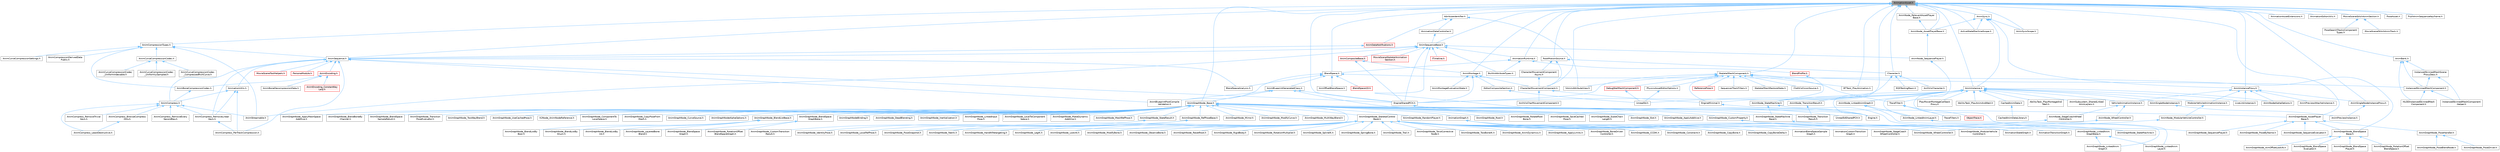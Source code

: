 digraph "AnimationAsset.h"
{
 // INTERACTIVE_SVG=YES
 // LATEX_PDF_SIZE
  bgcolor="transparent";
  edge [fontname=Helvetica,fontsize=10,labelfontname=Helvetica,labelfontsize=10];
  node [fontname=Helvetica,fontsize=10,shape=box,height=0.2,width=0.4];
  Node1 [id="Node000001",label="AnimationAsset.h",height=0.2,width=0.4,color="gray40", fillcolor="grey60", style="filled", fontcolor="black",tooltip=" "];
  Node1 -> Node2 [id="edge1_Node000001_Node000002",dir="back",color="steelblue1",style="solid",tooltip=" "];
  Node2 [id="Node000002",label="ActiveStateMachineScope.h",height=0.2,width=0.4,color="grey40", fillcolor="white", style="filled",URL="$db/d6d/ActiveStateMachineScope_8h.html",tooltip=" "];
  Node1 -> Node3 [id="edge2_Node000001_Node000003",dir="back",color="steelblue1",style="solid",tooltip=" "];
  Node3 [id="Node000003",label="AnimBank.h",height=0.2,width=0.4,color="grey40", fillcolor="white", style="filled",URL="$d6/dc9/AnimBank_8h.html",tooltip=" "];
  Node3 -> Node4 [id="edge3_Node000003_Node000004",dir="back",color="steelblue1",style="solid",tooltip=" "];
  Node4 [id="Node000004",label="HLODInstancedSkinnedMesh\lComponent.h",height=0.2,width=0.4,color="grey40", fillcolor="white", style="filled",URL="$d5/d06/HLODInstancedSkinnedMeshComponent_8h.html",tooltip=" "];
  Node3 -> Node5 [id="edge4_Node000003_Node000005",dir="back",color="steelblue1",style="solid",tooltip=" "];
  Node5 [id="Node000005",label="InstancedSkinnedMeshComponent.h",height=0.2,width=0.4,color="grey40", fillcolor="white", style="filled",URL="$d7/da7/InstancedSkinnedMeshComponent_8h.html",tooltip=" "];
  Node5 -> Node4 [id="edge5_Node000005_Node000004",dir="back",color="steelblue1",style="solid",tooltip=" "];
  Node5 -> Node6 [id="edge6_Node000005_Node000006",dir="back",color="steelblue1",style="solid",tooltip=" "];
  Node6 [id="Node000006",label="InstancedSkinnedMeshComponent\lHelper.h",height=0.2,width=0.4,color="grey40", fillcolor="white", style="filled",URL="$d1/d86/InstancedSkinnedMeshComponentHelper_8h.html",tooltip=" "];
  Node3 -> Node7 [id="edge7_Node000003_Node000007",dir="back",color="steelblue1",style="solid",tooltip=" "];
  Node7 [id="Node000007",label="InstancedSkinnedMeshScene\lProxyDesc.h",height=0.2,width=0.4,color="grey40", fillcolor="white", style="filled",URL="$d7/d6c/InstancedSkinnedMeshSceneProxyDesc_8h.html",tooltip=" "];
  Node7 -> Node5 [id="edge8_Node000007_Node000005",dir="back",color="steelblue1",style="solid",tooltip=" "];
  Node7 -> Node6 [id="edge9_Node000007_Node000006",dir="back",color="steelblue1",style="solid",tooltip=" "];
  Node1 -> Node8 [id="edge10_Node000001_Node000008",dir="back",color="steelblue1",style="solid",tooltip=" "];
  Node8 [id="Node000008",label="AnimCompressionTypes.h",height=0.2,width=0.4,color="grey40", fillcolor="white", style="filled",URL="$d1/d3b/AnimCompressionTypes_8h.html",tooltip=" "];
  Node8 -> Node9 [id="edge11_Node000008_Node000009",dir="back",color="steelblue1",style="solid",tooltip=" "];
  Node9 [id="Node000009",label="AnimBoneCompressionCodec.h",height=0.2,width=0.4,color="grey40", fillcolor="white", style="filled",URL="$dd/dc3/AnimBoneCompressionCodec_8h.html",tooltip=" "];
  Node9 -> Node10 [id="edge12_Node000009_Node000010",dir="back",color="steelblue1",style="solid",tooltip=" "];
  Node10 [id="Node000010",label="AnimCompress.h",height=0.2,width=0.4,color="grey40", fillcolor="white", style="filled",URL="$dd/d6d/AnimCompress_8h.html",tooltip=" "];
  Node10 -> Node11 [id="edge13_Node000010_Node000011",dir="back",color="steelblue1",style="solid",tooltip=" "];
  Node11 [id="Node000011",label="AnimCompress_BitwiseCompress\lOnly.h",height=0.2,width=0.4,color="grey40", fillcolor="white", style="filled",URL="$df/dd5/AnimCompress__BitwiseCompressOnly_8h.html",tooltip=" "];
  Node11 -> Node12 [id="edge14_Node000011_Node000012",dir="back",color="steelblue1",style="solid",tooltip=" "];
  Node12 [id="Node000012",label="AnimCompress_LeastDestructive.h",height=0.2,width=0.4,color="grey40", fillcolor="white", style="filled",URL="$da/d93/AnimCompress__LeastDestructive_8h.html",tooltip=" "];
  Node10 -> Node12 [id="edge15_Node000010_Node000012",dir="back",color="steelblue1",style="solid",tooltip=" "];
  Node10 -> Node13 [id="edge16_Node000010_Node000013",dir="back",color="steelblue1",style="solid",tooltip=" "];
  Node13 [id="Node000013",label="AnimCompress_RemoveEvery\lSecondKey.h",height=0.2,width=0.4,color="grey40", fillcolor="white", style="filled",URL="$d6/dc2/AnimCompress__RemoveEverySecondKey_8h.html",tooltip=" "];
  Node10 -> Node14 [id="edge17_Node000010_Node000014",dir="back",color="steelblue1",style="solid",tooltip=" "];
  Node14 [id="Node000014",label="AnimCompress_RemoveLinear\lKeys.h",height=0.2,width=0.4,color="grey40", fillcolor="white", style="filled",URL="$d1/d0a/AnimCompress__RemoveLinearKeys_8h.html",tooltip=" "];
  Node14 -> Node15 [id="edge18_Node000014_Node000015",dir="back",color="steelblue1",style="solid",tooltip=" "];
  Node15 [id="Node000015",label="AnimCompress_PerTrackCompression.h",height=0.2,width=0.4,color="grey40", fillcolor="white", style="filled",URL="$d1/d22/AnimCompress__PerTrackCompression_8h.html",tooltip=" "];
  Node10 -> Node16 [id="edge19_Node000010_Node000016",dir="back",color="steelblue1",style="solid",tooltip=" "];
  Node16 [id="Node000016",label="AnimCompress_RemoveTrivial\lKeys.h",height=0.2,width=0.4,color="grey40", fillcolor="white", style="filled",URL="$d0/d60/AnimCompress__RemoveTrivialKeys_8h.html",tooltip=" "];
  Node10 -> Node17 [id="edge20_Node000010_Node000017",dir="back",color="steelblue1",style="solid",tooltip=" "];
  Node17 [id="Node000017",label="AnimStreamable.h",height=0.2,width=0.4,color="grey40", fillcolor="white", style="filled",URL="$d1/d46/AnimStreamable_8h.html",tooltip=" "];
  Node8 -> Node18 [id="edge21_Node000008_Node000018",dir="back",color="steelblue1",style="solid",tooltip=" "];
  Node18 [id="Node000018",label="AnimCompressionDerivedData\lPublic.h",height=0.2,width=0.4,color="grey40", fillcolor="white", style="filled",URL="$dc/d36/AnimCompressionDerivedDataPublic_8h.html",tooltip=" "];
  Node8 -> Node19 [id="edge22_Node000008_Node000019",dir="back",color="steelblue1",style="solid",tooltip=" "];
  Node19 [id="Node000019",label="AnimCurveCompressionCodec.h",height=0.2,width=0.4,color="grey40", fillcolor="white", style="filled",URL="$d3/d77/AnimCurveCompressionCodec_8h.html",tooltip=" "];
  Node19 -> Node20 [id="edge23_Node000019_Node000020",dir="back",color="steelblue1",style="solid",tooltip=" "];
  Node20 [id="Node000020",label="AnimCurveCompressionCodec\l_CompressedRichCurve.h",height=0.2,width=0.4,color="grey40", fillcolor="white", style="filled",URL="$db/d72/AnimCurveCompressionCodec__CompressedRichCurve_8h.html",tooltip=" "];
  Node19 -> Node21 [id="edge24_Node000019_Node000021",dir="back",color="steelblue1",style="solid",tooltip=" "];
  Node21 [id="Node000021",label="AnimCurveCompressionCodec\l_UniformIndexable.h",height=0.2,width=0.4,color="grey40", fillcolor="white", style="filled",URL="$d7/d0a/AnimCurveCompressionCodec__UniformIndexable_8h.html",tooltip=" "];
  Node19 -> Node22 [id="edge25_Node000019_Node000022",dir="back",color="steelblue1",style="solid",tooltip=" "];
  Node22 [id="Node000022",label="AnimCurveCompressionCodec\l_UniformlySampled.h",height=0.2,width=0.4,color="grey40", fillcolor="white", style="filled",URL="$da/d4c/AnimCurveCompressionCodec__UniformlySampled_8h.html",tooltip=" "];
  Node8 -> Node23 [id="edge26_Node000008_Node000023",dir="back",color="steelblue1",style="solid",tooltip=" "];
  Node23 [id="Node000023",label="AnimCurveCompressionSettings.h",height=0.2,width=0.4,color="grey40", fillcolor="white", style="filled",URL="$d0/d49/AnimCurveCompressionSettings_8h.html",tooltip=" "];
  Node8 -> Node24 [id="edge27_Node000008_Node000024",dir="back",color="steelblue1",style="solid",tooltip=" "];
  Node24 [id="Node000024",label="AnimSequence.h",height=0.2,width=0.4,color="grey40", fillcolor="white", style="filled",URL="$d0/d8a/AnimSequence_8h.html",tooltip=" "];
  Node24 -> Node25 [id="edge28_Node000024_Node000025",dir="back",color="steelblue1",style="solid",tooltip=" "];
  Node25 [id="Node000025",label="AnimBlueprintPostCompile\lValidation.h",height=0.2,width=0.4,color="grey40", fillcolor="white", style="filled",URL="$de/d1b/AnimBlueprintPostCompileValidation_8h.html",tooltip=" "];
  Node24 -> Node10 [id="edge29_Node000024_Node000010",dir="back",color="steelblue1",style="solid",tooltip=" "];
  Node24 -> Node15 [id="edge30_Node000024_Node000015",dir="back",color="steelblue1",style="solid",tooltip=" "];
  Node24 -> Node14 [id="edge31_Node000024_Node000014",dir="back",color="steelblue1",style="solid",tooltip=" "];
  Node24 -> Node26 [id="edge32_Node000024_Node000026",dir="back",color="steelblue1",style="solid",tooltip=" "];
  Node26 [id="Node000026",label="AnimEncoding.h",height=0.2,width=0.4,color="red", fillcolor="#FFF0F0", style="filled",URL="$d9/dfd/AnimEncoding_8h.html",tooltip=" "];
  Node26 -> Node9 [id="edge33_Node000026_Node000009",dir="back",color="steelblue1",style="solid",tooltip=" "];
  Node26 -> Node27 [id="edge34_Node000026_Node000027",dir="back",color="steelblue1",style="solid",tooltip=" "];
  Node27 [id="Node000027",label="AnimBoneDecompressionData.h",height=0.2,width=0.4,color="grey40", fillcolor="white", style="filled",URL="$d9/d92/AnimBoneDecompressionData_8h.html",tooltip=" "];
  Node26 -> Node28 [id="edge35_Node000026_Node000028",dir="back",color="steelblue1",style="solid",tooltip=" "];
  Node28 [id="Node000028",label="AnimEncoding_ConstantKey\lLerp.h",height=0.2,width=0.4,color="red", fillcolor="#FFF0F0", style="filled",URL="$d8/d74/AnimEncoding__ConstantKeyLerp_8h.html",tooltip=" "];
  Node24 -> Node31 [id="edge36_Node000024_Node000031",dir="back",color="steelblue1",style="solid",tooltip=" "];
  Node31 [id="Node000031",label="AnimationUtils.h",height=0.2,width=0.4,color="grey40", fillcolor="white", style="filled",URL="$d6/db6/AnimationUtils_8h.html",tooltip=" "];
  Node31 -> Node10 [id="edge37_Node000031_Node000010",dir="back",color="steelblue1",style="solid",tooltip=" "];
  Node31 -> Node15 [id="edge38_Node000031_Node000015",dir="back",color="steelblue1",style="solid",tooltip=" "];
  Node31 -> Node14 [id="edge39_Node000031_Node000014",dir="back",color="steelblue1",style="solid",tooltip=" "];
  Node24 -> Node32 [id="edge40_Node000024_Node000032",dir="back",color="steelblue1",style="solid",tooltip=" "];
  Node32 [id="Node000032",label="BlendSpaceAnalysis.h",height=0.2,width=0.4,color="grey40", fillcolor="white", style="filled",URL="$d7/daf/BlendSpaceAnalysis_8h.html",tooltip=" "];
  Node24 -> Node33 [id="edge41_Node000024_Node000033",dir="back",color="steelblue1",style="solid",tooltip=" "];
  Node33 [id="Node000033",label="EngineSharedPCH.h",height=0.2,width=0.4,color="grey40", fillcolor="white", style="filled",URL="$dc/dbb/EngineSharedPCH_8h.html",tooltip=" "];
  Node33 -> Node34 [id="edge42_Node000033_Node000034",dir="back",color="steelblue1",style="solid",tooltip=" "];
  Node34 [id="Node000034",label="UnrealEdSharedPCH.h",height=0.2,width=0.4,color="grey40", fillcolor="white", style="filled",URL="$d1/de6/UnrealEdSharedPCH_8h.html",tooltip=" "];
  Node24 -> Node35 [id="edge43_Node000024_Node000035",dir="back",color="steelblue1",style="solid",tooltip=" "];
  Node35 [id="Node000035",label="MovieSceneToolHelpers.h",height=0.2,width=0.4,color="red", fillcolor="#FFF0F0", style="filled",URL="$d4/d0e/MovieSceneToolHelpers_8h.html",tooltip=" "];
  Node24 -> Node40 [id="edge44_Node000024_Node000040",dir="back",color="steelblue1",style="solid",tooltip=" "];
  Node40 [id="Node000040",label="PersonaModule.h",height=0.2,width=0.4,color="red", fillcolor="#FFF0F0", style="filled",URL="$de/d74/PersonaModule_8h.html",tooltip=" "];
  Node8 -> Node17 [id="edge45_Node000008_Node000017",dir="back",color="steelblue1",style="solid",tooltip=" "];
  Node1 -> Node42 [id="edge46_Node000001_Node000042",dir="back",color="steelblue1",style="solid",tooltip=" "];
  Node42 [id="Node000042",label="AnimGraphNode_AssetPlayer\lBase.h",height=0.2,width=0.4,color="grey40", fillcolor="white", style="filled",URL="$d1/d4f/AnimGraphNode__AssetPlayerBase_8h.html",tooltip=" "];
  Node42 -> Node43 [id="edge47_Node000042_Node000043",dir="back",color="steelblue1",style="solid",tooltip=" "];
  Node43 [id="Node000043",label="AnimGraphNode_BlendSpace\lBase.h",height=0.2,width=0.4,color="grey40", fillcolor="white", style="filled",URL="$d7/d6d/AnimGraphNode__BlendSpaceBase_8h.html",tooltip=" "];
  Node43 -> Node44 [id="edge48_Node000043_Node000044",dir="back",color="steelblue1",style="solid",tooltip=" "];
  Node44 [id="Node000044",label="AnimGraphNode_AimOffsetLookAt.h",height=0.2,width=0.4,color="grey40", fillcolor="white", style="filled",URL="$d2/daa/AnimGraphNode__AimOffsetLookAt_8h.html",tooltip=" "];
  Node43 -> Node45 [id="edge49_Node000043_Node000045",dir="back",color="steelblue1",style="solid",tooltip=" "];
  Node45 [id="Node000045",label="AnimGraphNode_BlendSpace\lEvaluator.h",height=0.2,width=0.4,color="grey40", fillcolor="white", style="filled",URL="$d0/d5d/AnimGraphNode__BlendSpaceEvaluator_8h.html",tooltip=" "];
  Node43 -> Node46 [id="edge50_Node000043_Node000046",dir="back",color="steelblue1",style="solid",tooltip=" "];
  Node46 [id="Node000046",label="AnimGraphNode_BlendSpace\lPlayer.h",height=0.2,width=0.4,color="grey40", fillcolor="white", style="filled",URL="$d2/d22/AnimGraphNode__BlendSpacePlayer_8h.html",tooltip=" "];
  Node43 -> Node47 [id="edge51_Node000043_Node000047",dir="back",color="steelblue1",style="solid",tooltip=" "];
  Node47 [id="Node000047",label="AnimGraphNode_RotationOffset\lBlendSpace.h",height=0.2,width=0.4,color="grey40", fillcolor="white", style="filled",URL="$dc/dd5/AnimGraphNode__RotationOffsetBlendSpace_8h.html",tooltip=" "];
  Node42 -> Node48 [id="edge52_Node000042_Node000048",dir="back",color="steelblue1",style="solid",tooltip=" "];
  Node48 [id="Node000048",label="AnimGraphNode_PoseByName.h",height=0.2,width=0.4,color="grey40", fillcolor="white", style="filled",URL="$d7/d02/AnimGraphNode__PoseByName_8h.html",tooltip=" "];
  Node42 -> Node49 [id="edge53_Node000042_Node000049",dir="back",color="steelblue1",style="solid",tooltip=" "];
  Node49 [id="Node000049",label="AnimGraphNode_PoseHandler.h",height=0.2,width=0.4,color="grey40", fillcolor="white", style="filled",URL="$df/dfb/AnimGraphNode__PoseHandler_8h.html",tooltip=" "];
  Node49 -> Node50 [id="edge54_Node000049_Node000050",dir="back",color="steelblue1",style="solid",tooltip=" "];
  Node50 [id="Node000050",label="AnimGraphNode_PoseBlendNode.h",height=0.2,width=0.4,color="grey40", fillcolor="white", style="filled",URL="$de/d70/AnimGraphNode__PoseBlendNode_8h.html",tooltip=" "];
  Node49 -> Node51 [id="edge55_Node000049_Node000051",dir="back",color="steelblue1",style="solid",tooltip=" "];
  Node51 [id="Node000051",label="AnimGraphNode_PoseDriver.h",height=0.2,width=0.4,color="grey40", fillcolor="white", style="filled",URL="$d7/d7d/AnimGraphNode__PoseDriver_8h.html",tooltip=" "];
  Node42 -> Node52 [id="edge56_Node000042_Node000052",dir="back",color="steelblue1",style="solid",tooltip=" "];
  Node52 [id="Node000052",label="AnimGraphNode_SequenceEvaluator.h",height=0.2,width=0.4,color="grey40", fillcolor="white", style="filled",URL="$d1/d1c/AnimGraphNode__SequenceEvaluator_8h.html",tooltip=" "];
  Node42 -> Node53 [id="edge57_Node000042_Node000053",dir="back",color="steelblue1",style="solid",tooltip=" "];
  Node53 [id="Node000053",label="AnimGraphNode_SequencePlayer.h",height=0.2,width=0.4,color="grey40", fillcolor="white", style="filled",URL="$d2/d91/AnimGraphNode__SequencePlayer_8h.html",tooltip=" "];
  Node1 -> Node54 [id="edge58_Node000001_Node000054",dir="back",color="steelblue1",style="solid",tooltip=" "];
  Node54 [id="Node000054",label="AnimGraphNode_Base.h",height=0.2,width=0.4,color="grey40", fillcolor="white", style="filled",URL="$d0/dfb/AnimGraphNode__Base_8h.html",tooltip=" "];
  Node54 -> Node55 [id="edge59_Node000054_Node000055",dir="back",color="steelblue1",style="solid",tooltip=" "];
  Node55 [id="Node000055",label="AnimGraphNodeAlphaOptions.h",height=0.2,width=0.4,color="grey40", fillcolor="white", style="filled",URL="$d6/df6/AnimGraphNodeAlphaOptions_8h.html",tooltip=" "];
  Node54 -> Node56 [id="edge60_Node000054_Node000056",dir="back",color="steelblue1",style="solid",tooltip=" "];
  Node56 [id="Node000056",label="AnimGraphNodeBinding.h",height=0.2,width=0.4,color="grey40", fillcolor="white", style="filled",URL="$d6/d3b/AnimGraphNodeBinding_8h.html",tooltip=" "];
  Node54 -> Node57 [id="edge61_Node000054_Node000057",dir="back",color="steelblue1",style="solid",tooltip=" "];
  Node57 [id="Node000057",label="AnimGraphNode_ApplyAdditive.h",height=0.2,width=0.4,color="grey40", fillcolor="white", style="filled",URL="$da/d67/AnimGraphNode__ApplyAdditive_8h.html",tooltip=" "];
  Node54 -> Node58 [id="edge62_Node000054_Node000058",dir="back",color="steelblue1",style="solid",tooltip=" "];
  Node58 [id="Node000058",label="AnimGraphNode_ApplyMeshSpace\lAdditive.h",height=0.2,width=0.4,color="grey40", fillcolor="white", style="filled",URL="$dd/dc4/AnimGraphNode__ApplyMeshSpaceAdditive_8h.html",tooltip=" "];
  Node54 -> Node42 [id="edge63_Node000054_Node000042",dir="back",color="steelblue1",style="solid",tooltip=" "];
  Node54 -> Node59 [id="edge64_Node000054_Node000059",dir="back",color="steelblue1",style="solid",tooltip=" "];
  Node59 [id="Node000059",label="AnimGraphNode_BlendBoneBy\lChannel.h",height=0.2,width=0.4,color="grey40", fillcolor="white", style="filled",URL="$de/da9/AnimGraphNode__BlendBoneByChannel_8h.html",tooltip=" "];
  Node54 -> Node60 [id="edge65_Node000054_Node000060",dir="back",color="steelblue1",style="solid",tooltip=" "];
  Node60 [id="Node000060",label="AnimGraphNode_BlendListBase.h",height=0.2,width=0.4,color="grey40", fillcolor="white", style="filled",URL="$d7/d20/AnimGraphNode__BlendListBase_8h.html",tooltip=" "];
  Node60 -> Node61 [id="edge66_Node000060_Node000061",dir="back",color="steelblue1",style="solid",tooltip=" "];
  Node61 [id="Node000061",label="AnimGraphNode_BlendListBy\lBool.h",height=0.2,width=0.4,color="grey40", fillcolor="white", style="filled",URL="$d9/d9d/AnimGraphNode__BlendListByBool_8h.html",tooltip=" "];
  Node60 -> Node62 [id="edge67_Node000060_Node000062",dir="back",color="steelblue1",style="solid",tooltip=" "];
  Node62 [id="Node000062",label="AnimGraphNode_BlendListBy\lEnum.h",height=0.2,width=0.4,color="grey40", fillcolor="white", style="filled",URL="$de/d60/AnimGraphNode__BlendListByEnum_8h.html",tooltip=" "];
  Node60 -> Node63 [id="edge68_Node000060_Node000063",dir="back",color="steelblue1",style="solid",tooltip=" "];
  Node63 [id="Node000063",label="AnimGraphNode_BlendListBy\lInt.h",height=0.2,width=0.4,color="grey40", fillcolor="white", style="filled",URL="$dc/df2/AnimGraphNode__BlendListByInt_8h.html",tooltip=" "];
  Node60 -> Node64 [id="edge69_Node000060_Node000064",dir="back",color="steelblue1",style="solid",tooltip=" "];
  Node64 [id="Node000064",label="AnimGraphNode_LayeredBone\lBlend.h",height=0.2,width=0.4,color="grey40", fillcolor="white", style="filled",URL="$d2/d01/AnimGraphNode__LayeredBoneBlend_8h.html",tooltip=" "];
  Node54 -> Node65 [id="edge70_Node000054_Node000065",dir="back",color="steelblue1",style="solid",tooltip=" "];
  Node65 [id="Node000065",label="AnimGraphNode_BlendSpace\lGraphBase.h",height=0.2,width=0.4,color="grey40", fillcolor="white", style="filled",URL="$d6/d44/AnimGraphNode__BlendSpaceGraphBase_8h.html",tooltip=" "];
  Node65 -> Node66 [id="edge71_Node000065_Node000066",dir="back",color="steelblue1",style="solid",tooltip=" "];
  Node66 [id="Node000066",label="AnimGraphNode_BlendSpace\lGraph.h",height=0.2,width=0.4,color="grey40", fillcolor="white", style="filled",URL="$d7/d81/AnimGraphNode__BlendSpaceGraph_8h.html",tooltip=" "];
  Node65 -> Node67 [id="edge72_Node000065_Node000067",dir="back",color="steelblue1",style="solid",tooltip=" "];
  Node67 [id="Node000067",label="AnimGraphNode_RotationOffset\lBlendSpaceGraph.h",height=0.2,width=0.4,color="grey40", fillcolor="white", style="filled",URL="$d0/d4c/AnimGraphNode__RotationOffsetBlendSpaceGraph_8h.html",tooltip=" "];
  Node54 -> Node68 [id="edge73_Node000054_Node000068",dir="back",color="steelblue1",style="solid",tooltip=" "];
  Node68 [id="Node000068",label="AnimGraphNode_BlendSpace\lSampleResult.h",height=0.2,width=0.4,color="grey40", fillcolor="white", style="filled",URL="$de/df8/AnimGraphNode__BlendSpaceSampleResult_8h.html",tooltip=" "];
  Node54 -> Node69 [id="edge74_Node000054_Node000069",dir="back",color="steelblue1",style="solid",tooltip=" "];
  Node69 [id="Node000069",label="AnimGraphNode_ComponentTo\lLocalSpace.h",height=0.2,width=0.4,color="grey40", fillcolor="white", style="filled",URL="$d1/d3f/AnimGraphNode__ComponentToLocalSpace_8h.html",tooltip=" "];
  Node54 -> Node70 [id="edge75_Node000054_Node000070",dir="back",color="steelblue1",style="solid",tooltip=" "];
  Node70 [id="Node000070",label="AnimGraphNode_CopyPoseFrom\lMesh.h",height=0.2,width=0.4,color="grey40", fillcolor="white", style="filled",URL="$d6/d71/AnimGraphNode__CopyPoseFromMesh_8h.html",tooltip=" "];
  Node54 -> Node71 [id="edge76_Node000054_Node000071",dir="back",color="steelblue1",style="solid",tooltip=" "];
  Node71 [id="Node000071",label="AnimGraphNode_CurveSource.h",height=0.2,width=0.4,color="grey40", fillcolor="white", style="filled",URL="$dc/de5/AnimGraphNode__CurveSource_8h.html",tooltip=" "];
  Node54 -> Node72 [id="edge77_Node000054_Node000072",dir="back",color="steelblue1",style="solid",tooltip=" "];
  Node72 [id="Node000072",label="AnimGraphNode_CustomProperty.h",height=0.2,width=0.4,color="grey40", fillcolor="white", style="filled",URL="$d8/d3f/AnimGraphNode__CustomProperty_8h.html",tooltip=" "];
  Node72 -> Node73 [id="edge78_Node000072_Node000073",dir="back",color="steelblue1",style="solid",tooltip=" "];
  Node73 [id="Node000073",label="AnimGraphNode_LinkedAnim\lGraphBase.h",height=0.2,width=0.4,color="grey40", fillcolor="white", style="filled",URL="$d5/de1/AnimGraphNode__LinkedAnimGraphBase_8h.html",tooltip=" "];
  Node73 -> Node74 [id="edge79_Node000073_Node000074",dir="back",color="steelblue1",style="solid",tooltip=" "];
  Node74 [id="Node000074",label="AnimGraphNode_LinkedAnim\lGraph.h",height=0.2,width=0.4,color="grey40", fillcolor="white", style="filled",URL="$da/dd5/AnimGraphNode__LinkedAnimGraph_8h.html",tooltip=" "];
  Node73 -> Node75 [id="edge80_Node000073_Node000075",dir="back",color="steelblue1",style="solid",tooltip=" "];
  Node75 [id="Node000075",label="AnimGraphNode_LinkedAnim\lLayer.h",height=0.2,width=0.4,color="grey40", fillcolor="white", style="filled",URL="$dc/d51/AnimGraphNode__LinkedAnimLayer_8h.html",tooltip=" "];
  Node54 -> Node76 [id="edge81_Node000054_Node000076",dir="back",color="steelblue1",style="solid",tooltip=" "];
  Node76 [id="Node000076",label="AnimGraphNode_DeadBlending.h",height=0.2,width=0.4,color="grey40", fillcolor="white", style="filled",URL="$d8/d73/AnimGraphNode__DeadBlending_8h.html",tooltip=" "];
  Node54 -> Node77 [id="edge82_Node000054_Node000077",dir="back",color="steelblue1",style="solid",tooltip=" "];
  Node77 [id="Node000077",label="AnimGraphNode_Inertialization.h",height=0.2,width=0.4,color="grey40", fillcolor="white", style="filled",URL="$d7/d66/AnimGraphNode__Inertialization_8h.html",tooltip=" "];
  Node54 -> Node78 [id="edge83_Node000054_Node000078",dir="back",color="steelblue1",style="solid",tooltip=" "];
  Node78 [id="Node000078",label="AnimGraphNode_LinkedInput\lPose.h",height=0.2,width=0.4,color="grey40", fillcolor="white", style="filled",URL="$d7/d8c/AnimGraphNode__LinkedInputPose_8h.html",tooltip=" "];
  Node54 -> Node79 [id="edge84_Node000054_Node000079",dir="back",color="steelblue1",style="solid",tooltip=" "];
  Node79 [id="Node000079",label="AnimGraphNode_LocalToComponent\lSpace.h",height=0.2,width=0.4,color="grey40", fillcolor="white", style="filled",URL="$d6/d01/AnimGraphNode__LocalToComponentSpace_8h.html",tooltip=" "];
  Node54 -> Node80 [id="edge85_Node000054_Node000080",dir="back",color="steelblue1",style="solid",tooltip=" "];
  Node80 [id="Node000080",label="AnimGraphNode_MakeDynamic\lAdditive.h",height=0.2,width=0.4,color="grey40", fillcolor="white", style="filled",URL="$d4/dc9/AnimGraphNode__MakeDynamicAdditive_8h.html",tooltip=" "];
  Node54 -> Node81 [id="edge86_Node000054_Node000081",dir="back",color="steelblue1",style="solid",tooltip=" "];
  Node81 [id="Node000081",label="AnimGraphNode_MeshRefPose.h",height=0.2,width=0.4,color="grey40", fillcolor="white", style="filled",URL="$d3/d58/AnimGraphNode__MeshRefPose_8h.html",tooltip=" "];
  Node54 -> Node82 [id="edge87_Node000054_Node000082",dir="back",color="steelblue1",style="solid",tooltip=" "];
  Node82 [id="Node000082",label="AnimGraphNode_Mirror.h",height=0.2,width=0.4,color="grey40", fillcolor="white", style="filled",URL="$de/d96/AnimGraphNode__Mirror_8h.html",tooltip=" "];
  Node54 -> Node83 [id="edge88_Node000054_Node000083",dir="back",color="steelblue1",style="solid",tooltip=" "];
  Node83 [id="Node000083",label="AnimGraphNode_ModifyCurve.h",height=0.2,width=0.4,color="grey40", fillcolor="white", style="filled",URL="$d5/d09/AnimGraphNode__ModifyCurve_8h.html",tooltip=" "];
  Node54 -> Node84 [id="edge89_Node000054_Node000084",dir="back",color="steelblue1",style="solid",tooltip=" "];
  Node84 [id="Node000084",label="AnimGraphNode_MultiWayBlend.h",height=0.2,width=0.4,color="grey40", fillcolor="white", style="filled",URL="$dd/dcb/AnimGraphNode__MultiWayBlend_8h.html",tooltip=" "];
  Node54 -> Node85 [id="edge90_Node000054_Node000085",dir="back",color="steelblue1",style="solid",tooltip=" "];
  Node85 [id="Node000085",label="AnimGraphNode_PoseSnapshot.h",height=0.2,width=0.4,color="grey40", fillcolor="white", style="filled",URL="$d1/d92/AnimGraphNode__PoseSnapshot_8h.html",tooltip=" "];
  Node54 -> Node86 [id="edge91_Node000054_Node000086",dir="back",color="steelblue1",style="solid",tooltip=" "];
  Node86 [id="Node000086",label="AnimGraphNode_RandomPlayer.h",height=0.2,width=0.4,color="grey40", fillcolor="white", style="filled",URL="$dc/d48/AnimGraphNode__RandomPlayer_8h.html",tooltip=" "];
  Node54 -> Node87 [id="edge92_Node000054_Node000087",dir="back",color="steelblue1",style="solid",tooltip=" "];
  Node87 [id="Node000087",label="AnimGraphNode_RefPoseBase.h",height=0.2,width=0.4,color="grey40", fillcolor="white", style="filled",URL="$d8/d34/AnimGraphNode__RefPoseBase_8h.html",tooltip=" "];
  Node87 -> Node88 [id="edge93_Node000087_Node000088",dir="back",color="steelblue1",style="solid",tooltip=" "];
  Node88 [id="Node000088",label="AnimGraphNode_IdentityPose.h",height=0.2,width=0.4,color="grey40", fillcolor="white", style="filled",URL="$d8/dac/AnimGraphNode__IdentityPose_8h.html",tooltip=" "];
  Node87 -> Node89 [id="edge94_Node000087_Node000089",dir="back",color="steelblue1",style="solid",tooltip=" "];
  Node89 [id="Node000089",label="AnimGraphNode_LocalRefPose.h",height=0.2,width=0.4,color="grey40", fillcolor="white", style="filled",URL="$df/d6f/AnimGraphNode__LocalRefPose_8h.html",tooltip=" "];
  Node87 -> Node85 [id="edge95_Node000087_Node000085",dir="back",color="steelblue1",style="solid",tooltip=" "];
  Node54 -> Node90 [id="edge96_Node000054_Node000090",dir="back",color="steelblue1",style="solid",tooltip=" "];
  Node90 [id="Node000090",label="AnimGraphNode_Root.h",height=0.2,width=0.4,color="grey40", fillcolor="white", style="filled",URL="$d2/d39/AnimGraphNode__Root_8h.html",tooltip=" "];
  Node54 -> Node91 [id="edge97_Node000054_Node000091",dir="back",color="steelblue1",style="solid",tooltip=" "];
  Node91 [id="Node000091",label="AnimGraphNode_RotateRoot\lBone.h",height=0.2,width=0.4,color="grey40", fillcolor="white", style="filled",URL="$d4/de0/AnimGraphNode__RotateRootBone_8h.html",tooltip=" "];
  Node54 -> Node92 [id="edge98_Node000054_Node000092",dir="back",color="steelblue1",style="solid",tooltip=" "];
  Node92 [id="Node000092",label="AnimGraphNode_SaveCached\lPose.h",height=0.2,width=0.4,color="grey40", fillcolor="white", style="filled",URL="$df/d5e/AnimGraphNode__SaveCachedPose_8h.html",tooltip=" "];
  Node54 -> Node93 [id="edge99_Node000054_Node000093",dir="back",color="steelblue1",style="solid",tooltip=" "];
  Node93 [id="Node000093",label="AnimGraphNode_ScaleChain\lLength.h",height=0.2,width=0.4,color="grey40", fillcolor="white", style="filled",URL="$d9/df8/AnimGraphNode__ScaleChainLength_8h.html",tooltip=" "];
  Node54 -> Node94 [id="edge100_Node000054_Node000094",dir="back",color="steelblue1",style="solid",tooltip=" "];
  Node94 [id="Node000094",label="AnimGraphNode_SkeletalControl\lBase.h",height=0.2,width=0.4,color="grey40", fillcolor="white", style="filled",URL="$d9/dff/AnimGraphNode__SkeletalControlBase_8h.html",tooltip=" "];
  Node94 -> Node95 [id="edge101_Node000094_Node000095",dir="back",color="steelblue1",style="solid",tooltip=" "];
  Node95 [id="Node000095",label="AnimGraphNode_AnimDynamics.h",height=0.2,width=0.4,color="grey40", fillcolor="white", style="filled",URL="$da/dc2/AnimGraphNode__AnimDynamics_8h.html",tooltip=" "];
  Node94 -> Node96 [id="edge102_Node000094_Node000096",dir="back",color="steelblue1",style="solid",tooltip=" "];
  Node96 [id="Node000096",label="AnimGraphNode_ApplyLimits.h",height=0.2,width=0.4,color="grey40", fillcolor="white", style="filled",URL="$dc/d36/AnimGraphNode__ApplyLimits_8h.html",tooltip=" "];
  Node94 -> Node97 [id="edge103_Node000094_Node000097",dir="back",color="steelblue1",style="solid",tooltip=" "];
  Node97 [id="Node000097",label="AnimGraphNode_BoneDriven\lController.h",height=0.2,width=0.4,color="grey40", fillcolor="white", style="filled",URL="$df/df3/AnimGraphNode__BoneDrivenController_8h.html",tooltip=" "];
  Node94 -> Node98 [id="edge104_Node000094_Node000098",dir="back",color="steelblue1",style="solid",tooltip=" "];
  Node98 [id="Node000098",label="AnimGraphNode_CCDIK.h",height=0.2,width=0.4,color="grey40", fillcolor="white", style="filled",URL="$df/d0d/AnimGraphNode__CCDIK_8h.html",tooltip=" "];
  Node94 -> Node99 [id="edge105_Node000094_Node000099",dir="back",color="steelblue1",style="solid",tooltip=" "];
  Node99 [id="Node000099",label="AnimGraphNode_Constraint.h",height=0.2,width=0.4,color="grey40", fillcolor="white", style="filled",URL="$d2/d98/AnimGraphNode__Constraint_8h.html",tooltip=" "];
  Node94 -> Node100 [id="edge106_Node000094_Node000100",dir="back",color="steelblue1",style="solid",tooltip=" "];
  Node100 [id="Node000100",label="AnimGraphNode_CopyBone.h",height=0.2,width=0.4,color="grey40", fillcolor="white", style="filled",URL="$dc/de6/AnimGraphNode__CopyBone_8h.html",tooltip=" "];
  Node94 -> Node101 [id="edge107_Node000094_Node000101",dir="back",color="steelblue1",style="solid",tooltip=" "];
  Node101 [id="Node000101",label="AnimGraphNode_CopyBoneDelta.h",height=0.2,width=0.4,color="grey40", fillcolor="white", style="filled",URL="$d8/d60/AnimGraphNode__CopyBoneDelta_8h.html",tooltip=" "];
  Node94 -> Node102 [id="edge108_Node000094_Node000102",dir="back",color="steelblue1",style="solid",tooltip=" "];
  Node102 [id="Node000102",label="AnimGraphNode_Fabrik.h",height=0.2,width=0.4,color="grey40", fillcolor="white", style="filled",URL="$d6/d79/AnimGraphNode__Fabrik_8h.html",tooltip=" "];
  Node94 -> Node103 [id="edge109_Node000094_Node000103",dir="back",color="steelblue1",style="solid",tooltip=" "];
  Node103 [id="Node000103",label="AnimGraphNode_HandIKRetargeting.h",height=0.2,width=0.4,color="grey40", fillcolor="white", style="filled",URL="$dd/dee/AnimGraphNode__HandIKRetargeting_8h.html",tooltip=" "];
  Node94 -> Node104 [id="edge110_Node000094_Node000104",dir="back",color="steelblue1",style="solid",tooltip=" "];
  Node104 [id="Node000104",label="AnimGraphNode_LegIK.h",height=0.2,width=0.4,color="grey40", fillcolor="white", style="filled",URL="$d3/d59/AnimGraphNode__LegIK_8h.html",tooltip=" "];
  Node94 -> Node105 [id="edge111_Node000094_Node000105",dir="back",color="steelblue1",style="solid",tooltip=" "];
  Node105 [id="Node000105",label="AnimGraphNode_LookAt.h",height=0.2,width=0.4,color="grey40", fillcolor="white", style="filled",URL="$dd/de3/AnimGraphNode__LookAt_8h.html",tooltip=" "];
  Node94 -> Node106 [id="edge112_Node000094_Node000106",dir="back",color="steelblue1",style="solid",tooltip=" "];
  Node106 [id="Node000106",label="AnimGraphNode_ModifyBone.h",height=0.2,width=0.4,color="grey40", fillcolor="white", style="filled",URL="$d1/d8e/AnimGraphNode__ModifyBone_8h.html",tooltip=" "];
  Node94 -> Node107 [id="edge113_Node000094_Node000107",dir="back",color="steelblue1",style="solid",tooltip=" "];
  Node107 [id="Node000107",label="AnimGraphNode_ModularVehicle\lController.h",height=0.2,width=0.4,color="grey40", fillcolor="white", style="filled",URL="$d3/d04/AnimGraphNode__ModularVehicleController_8h.html",tooltip=" "];
  Node94 -> Node108 [id="edge114_Node000094_Node000108",dir="back",color="steelblue1",style="solid",tooltip=" "];
  Node108 [id="Node000108",label="AnimGraphNode_ObserveBone.h",height=0.2,width=0.4,color="grey40", fillcolor="white", style="filled",URL="$d0/dcc/AnimGraphNode__ObserveBone_8h.html",tooltip=" "];
  Node94 -> Node109 [id="edge115_Node000094_Node000109",dir="back",color="steelblue1",style="solid",tooltip=" "];
  Node109 [id="Node000109",label="AnimGraphNode_ResetRoot.h",height=0.2,width=0.4,color="grey40", fillcolor="white", style="filled",URL="$dd/da9/AnimGraphNode__ResetRoot_8h.html",tooltip=" "];
  Node94 -> Node110 [id="edge116_Node000094_Node000110",dir="back",color="steelblue1",style="solid",tooltip=" "];
  Node110 [id="Node000110",label="AnimGraphNode_RigidBody.h",height=0.2,width=0.4,color="grey40", fillcolor="white", style="filled",URL="$d0/d05/AnimGraphNode__RigidBody_8h.html",tooltip=" "];
  Node94 -> Node111 [id="edge117_Node000094_Node000111",dir="back",color="steelblue1",style="solid",tooltip=" "];
  Node111 [id="Node000111",label="AnimGraphNode_RotationMultiplier.h",height=0.2,width=0.4,color="grey40", fillcolor="white", style="filled",URL="$d6/d16/AnimGraphNode__RotationMultiplier_8h.html",tooltip=" "];
  Node94 -> Node112 [id="edge118_Node000094_Node000112",dir="back",color="steelblue1",style="solid",tooltip=" "];
  Node112 [id="Node000112",label="AnimGraphNode_SplineIK.h",height=0.2,width=0.4,color="grey40", fillcolor="white", style="filled",URL="$d0/d7e/AnimGraphNode__SplineIK_8h.html",tooltip=" "];
  Node94 -> Node113 [id="edge119_Node000094_Node000113",dir="back",color="steelblue1",style="solid",tooltip=" "];
  Node113 [id="Node000113",label="AnimGraphNode_SpringBone.h",height=0.2,width=0.4,color="grey40", fillcolor="white", style="filled",URL="$dc/d38/AnimGraphNode__SpringBone_8h.html",tooltip=" "];
  Node94 -> Node114 [id="edge120_Node000094_Node000114",dir="back",color="steelblue1",style="solid",tooltip=" "];
  Node114 [id="Node000114",label="AnimGraphNode_StageCoach\lWheelController.h",height=0.2,width=0.4,color="grey40", fillcolor="white", style="filled",URL="$d6/dbe/AnimGraphNode__StageCoachWheelController_8h.html",tooltip=" "];
  Node94 -> Node115 [id="edge121_Node000094_Node000115",dir="back",color="steelblue1",style="solid",tooltip=" "];
  Node115 [id="Node000115",label="AnimGraphNode_Trail.h",height=0.2,width=0.4,color="grey40", fillcolor="white", style="filled",URL="$d4/d5a/AnimGraphNode__Trail_8h.html",tooltip=" "];
  Node94 -> Node116 [id="edge122_Node000094_Node000116",dir="back",color="steelblue1",style="solid",tooltip=" "];
  Node116 [id="Node000116",label="AnimGraphNode_TwistCorrective\lNode.h",height=0.2,width=0.4,color="grey40", fillcolor="white", style="filled",URL="$de/d7f/AnimGraphNode__TwistCorrectiveNode_8h.html",tooltip=" "];
  Node94 -> Node117 [id="edge123_Node000094_Node000117",dir="back",color="steelblue1",style="solid",tooltip=" "];
  Node117 [id="Node000117",label="AnimGraphNode_TwoBoneIK.h",height=0.2,width=0.4,color="grey40", fillcolor="white", style="filled",URL="$d1/dc2/AnimGraphNode__TwoBoneIK_8h.html",tooltip=" "];
  Node94 -> Node118 [id="edge124_Node000094_Node000118",dir="back",color="steelblue1",style="solid",tooltip=" "];
  Node118 [id="Node000118",label="AnimGraphNode_WheelController.h",height=0.2,width=0.4,color="grey40", fillcolor="white", style="filled",URL="$df/de4/AnimGraphNode__WheelController_8h.html",tooltip=" "];
  Node54 -> Node119 [id="edge125_Node000054_Node000119",dir="back",color="steelblue1",style="solid",tooltip=" "];
  Node119 [id="Node000119",label="AnimGraphNode_Slot.h",height=0.2,width=0.4,color="grey40", fillcolor="white", style="filled",URL="$df/d63/AnimGraphNode__Slot_8h.html",tooltip=" "];
  Node54 -> Node120 [id="edge126_Node000054_Node000120",dir="back",color="steelblue1",style="solid",tooltip=" "];
  Node120 [id="Node000120",label="AnimGraphNode_StateMachine\lBase.h",height=0.2,width=0.4,color="grey40", fillcolor="white", style="filled",URL="$dc/d11/AnimGraphNode__StateMachineBase_8h.html",tooltip=" "];
  Node120 -> Node121 [id="edge127_Node000120_Node000121",dir="back",color="steelblue1",style="solid",tooltip=" "];
  Node121 [id="Node000121",label="AnimGraphNode_StateMachine.h",height=0.2,width=0.4,color="grey40", fillcolor="white", style="filled",URL="$d9/d4d/AnimGraphNode__StateMachine_8h.html",tooltip=" "];
  Node54 -> Node122 [id="edge128_Node000054_Node000122",dir="back",color="steelblue1",style="solid",tooltip=" "];
  Node122 [id="Node000122",label="AnimGraphNode_StateResult.h",height=0.2,width=0.4,color="grey40", fillcolor="white", style="filled",URL="$d3/d7e/AnimGraphNode__StateResult_8h.html",tooltip=" "];
  Node122 -> Node123 [id="edge129_Node000122_Node000123",dir="back",color="steelblue1",style="solid",tooltip=" "];
  Node123 [id="Node000123",label="AnimGraphNode_CustomTransition\lResult.h",height=0.2,width=0.4,color="grey40", fillcolor="white", style="filled",URL="$df/d6e/AnimGraphNode__CustomTransitionResult_8h.html",tooltip=" "];
  Node54 -> Node124 [id="edge130_Node000054_Node000124",dir="back",color="steelblue1",style="solid",tooltip=" "];
  Node124 [id="Node000124",label="AnimGraphNode_Transition\lPoseEvaluator.h",height=0.2,width=0.4,color="grey40", fillcolor="white", style="filled",URL="$d8/dec/AnimGraphNode__TransitionPoseEvaluator_8h.html",tooltip=" "];
  Node54 -> Node125 [id="edge131_Node000054_Node000125",dir="back",color="steelblue1",style="solid",tooltip=" "];
  Node125 [id="Node000125",label="AnimGraphNode_Transition\lResult.h",height=0.2,width=0.4,color="grey40", fillcolor="white", style="filled",URL="$d7/d74/AnimGraphNode__TransitionResult_8h.html",tooltip=" "];
  Node54 -> Node126 [id="edge132_Node000054_Node000126",dir="back",color="steelblue1",style="solid",tooltip=" "];
  Node126 [id="Node000126",label="AnimGraphNode_TwoWayBlend.h",height=0.2,width=0.4,color="grey40", fillcolor="white", style="filled",URL="$d0/df0/AnimGraphNode__TwoWayBlend_8h.html",tooltip=" "];
  Node54 -> Node127 [id="edge133_Node000054_Node000127",dir="back",color="steelblue1",style="solid",tooltip=" "];
  Node127 [id="Node000127",label="AnimGraphNode_UseCachedPose.h",height=0.2,width=0.4,color="grey40", fillcolor="white", style="filled",URL="$d8/d30/AnimGraphNode__UseCachedPose_8h.html",tooltip=" "];
  Node54 -> Node128 [id="edge134_Node000054_Node000128",dir="back",color="steelblue1",style="solid",tooltip=" "];
  Node128 [id="Node000128",label="AnimationGraph.h",height=0.2,width=0.4,color="grey40", fillcolor="white", style="filled",URL="$df/d2e/AnimationGraph_8h.html",tooltip=" "];
  Node128 -> Node129 [id="edge135_Node000128_Node000129",dir="back",color="steelblue1",style="solid",tooltip=" "];
  Node129 [id="Node000129",label="AnimationBlendSpaceSample\lGraph.h",height=0.2,width=0.4,color="grey40", fillcolor="white", style="filled",URL="$d1/d35/AnimationBlendSpaceSampleGraph_8h.html",tooltip=" "];
  Node128 -> Node130 [id="edge136_Node000128_Node000130",dir="back",color="steelblue1",style="solid",tooltip=" "];
  Node130 [id="Node000130",label="AnimationCustomTransition\lGraph.h",height=0.2,width=0.4,color="grey40", fillcolor="white", style="filled",URL="$dc/d6c/AnimationCustomTransitionGraph_8h.html",tooltip=" "];
  Node128 -> Node131 [id="edge137_Node000128_Node000131",dir="back",color="steelblue1",style="solid",tooltip=" "];
  Node131 [id="Node000131",label="AnimationStateGraph.h",height=0.2,width=0.4,color="grey40", fillcolor="white", style="filled",URL="$d1/d71/AnimationStateGraph_8h.html",tooltip=" "];
  Node128 -> Node132 [id="edge138_Node000128_Node000132",dir="back",color="steelblue1",style="solid",tooltip=" "];
  Node132 [id="Node000132",label="AnimationTransitionGraph.h",height=0.2,width=0.4,color="grey40", fillcolor="white", style="filled",URL="$d2/d0b/AnimationTransitionGraph_8h.html",tooltip=" "];
  Node54 -> Node133 [id="edge139_Node000054_Node000133",dir="back",color="steelblue1",style="solid",tooltip=" "];
  Node133 [id="Node000133",label="K2Node_AnimNodeReference.h",height=0.2,width=0.4,color="grey40", fillcolor="white", style="filled",URL="$d2/d81/K2Node__AnimNodeReference_8h.html",tooltip=" "];
  Node1 -> Node134 [id="edge140_Node000001_Node000134",dir="back",color="steelblue1",style="solid",tooltip=" "];
  Node134 [id="Node000134",label="AnimInstance.h",height=0.2,width=0.4,color="grey40", fillcolor="white", style="filled",URL="$df/da0/AnimInstance_8h.html",tooltip=" "];
  Node134 -> Node135 [id="edge141_Node000134_Node000135",dir="back",color="steelblue1",style="solid",tooltip=" "];
  Node135 [id="Node000135",label="AbilityTask_PlayAnimAndWait.h",height=0.2,width=0.4,color="grey40", fillcolor="white", style="filled",URL="$d4/d50/AbilityTask__PlayAnimAndWait_8h.html",tooltip=" "];
  Node134 -> Node136 [id="edge142_Node000134_Node000136",dir="back",color="steelblue1",style="solid",tooltip=" "];
  Node136 [id="Node000136",label="AbilityTask_PlayMontageAnd\lWait.h",height=0.2,width=0.4,color="grey40", fillcolor="white", style="filled",URL="$de/d05/AbilityTask__PlayMontageAndWait_8h.html",tooltip=" "];
  Node134 -> Node137 [id="edge143_Node000134_Node000137",dir="back",color="steelblue1",style="solid",tooltip=" "];
  Node137 [id="Node000137",label="AnimNodeAlphaOptions.h",height=0.2,width=0.4,color="grey40", fillcolor="white", style="filled",URL="$df/d96/AnimNodeAlphaOptions_8h.html",tooltip=" "];
  Node134 -> Node138 [id="edge144_Node000134_Node000138",dir="back",color="steelblue1",style="solid",tooltip=" "];
  Node138 [id="Node000138",label="AnimNode_LinkedAnimGraph.h",height=0.2,width=0.4,color="grey40", fillcolor="white", style="filled",URL="$d8/d5e/AnimNode__LinkedAnimGraph_8h.html",tooltip=" "];
  Node138 -> Node74 [id="edge145_Node000138_Node000074",dir="back",color="steelblue1",style="solid",tooltip=" "];
  Node138 -> Node139 [id="edge146_Node000138_Node000139",dir="back",color="steelblue1",style="solid",tooltip=" "];
  Node139 [id="Node000139",label="AnimNode_LinkedAnimLayer.h",height=0.2,width=0.4,color="grey40", fillcolor="white", style="filled",URL="$da/d11/AnimNode__LinkedAnimLayer_8h.html",tooltip=" "];
  Node139 -> Node75 [id="edge147_Node000139_Node000075",dir="back",color="steelblue1",style="solid",tooltip=" "];
  Node134 -> Node139 [id="edge148_Node000134_Node000139",dir="back",color="steelblue1",style="solid",tooltip=" "];
  Node134 -> Node140 [id="edge149_Node000134_Node000140",dir="back",color="steelblue1",style="solid",tooltip=" "];
  Node140 [id="Node000140",label="AnimNode_StateMachine.h",height=0.2,width=0.4,color="grey40", fillcolor="white", style="filled",URL="$df/d8f/AnimNode__StateMachine_8h.html",tooltip=" "];
  Node140 -> Node121 [id="edge150_Node000140_Node000121",dir="back",color="steelblue1",style="solid",tooltip=" "];
  Node140 -> Node120 [id="edge151_Node000140_Node000120",dir="back",color="steelblue1",style="solid",tooltip=" "];
  Node134 -> Node141 [id="edge152_Node000134_Node000141",dir="back",color="steelblue1",style="solid",tooltip=" "];
  Node141 [id="Node000141",label="AnimNode_TransitionResult.h",height=0.2,width=0.4,color="grey40", fillcolor="white", style="filled",URL="$d7/d1b/AnimNode__TransitionResult_8h.html",tooltip=" "];
  Node141 -> Node125 [id="edge153_Node000141_Node000125",dir="back",color="steelblue1",style="solid",tooltip=" "];
  Node134 -> Node142 [id="edge154_Node000134_Node000142",dir="back",color="steelblue1",style="solid",tooltip=" "];
  Node142 [id="Node000142",label="AnimSingleNodeInstance.h",height=0.2,width=0.4,color="grey40", fillcolor="white", style="filled",URL="$d1/df1/AnimSingleNodeInstance_8h.html",tooltip=" "];
  Node142 -> Node143 [id="edge155_Node000142_Node000143",dir="back",color="steelblue1",style="solid",tooltip=" "];
  Node143 [id="Node000143",label="AnimPreviewInstance.h",height=0.2,width=0.4,color="grey40", fillcolor="white", style="filled",URL="$d1/d84/AnimPreviewInstance_8h.html",tooltip=" "];
  Node134 -> Node144 [id="edge156_Node000134_Node000144",dir="back",color="steelblue1",style="solid",tooltip=" "];
  Node144 [id="Node000144",label="AnimSubsystem_SharedLinked\lAnimLayers.h",height=0.2,width=0.4,color="grey40", fillcolor="white", style="filled",URL="$d4/d47/AnimSubsystem__SharedLinkedAnimLayers_8h.html",tooltip=" "];
  Node134 -> Node145 [id="edge157_Node000134_Node000145",dir="back",color="steelblue1",style="solid",tooltip=" "];
  Node145 [id="Node000145",label="CachedAnimData.h",height=0.2,width=0.4,color="grey40", fillcolor="white", style="filled",URL="$dc/ddf/CachedAnimData_8h.html",tooltip=" "];
  Node145 -> Node146 [id="edge158_Node000145_Node000146",dir="back",color="steelblue1",style="solid",tooltip=" "];
  Node146 [id="Node000146",label="CachedAnimDataLibrary.h",height=0.2,width=0.4,color="grey40", fillcolor="white", style="filled",URL="$d2/dd7/CachedAnimDataLibrary_8h.html",tooltip=" "];
  Node134 -> Node147 [id="edge159_Node000134_Node000147",dir="back",color="steelblue1",style="solid",tooltip=" "];
  Node147 [id="Node000147",label="Engine.h",height=0.2,width=0.4,color="grey40", fillcolor="white", style="filled",URL="$d1/d34/Public_2Engine_8h.html",tooltip=" "];
  Node134 -> Node33 [id="edge160_Node000134_Node000033",dir="back",color="steelblue1",style="solid",tooltip=" "];
  Node134 -> Node148 [id="edge161_Node000134_Node000148",dir="back",color="steelblue1",style="solid",tooltip=" "];
  Node148 [id="Node000148",label="LiveLinkInstance.h",height=0.2,width=0.4,color="grey40", fillcolor="white", style="filled",URL="$d5/d97/LiveLinkInstance_8h.html",tooltip=" "];
  Node134 -> Node149 [id="edge162_Node000134_Node000149",dir="back",color="steelblue1",style="solid",tooltip=" "];
  Node149 [id="Node000149",label="ModularVehicleAnimationInstance.h",height=0.2,width=0.4,color="grey40", fillcolor="white", style="filled",URL="$d9/d14/ModularVehicleAnimationInstance_8h.html",tooltip=" "];
  Node149 -> Node150 [id="edge163_Node000149_Node000150",dir="back",color="steelblue1",style="solid",tooltip=" "];
  Node150 [id="Node000150",label="AnimNode_ModularVehicleController.h",height=0.2,width=0.4,color="grey40", fillcolor="white", style="filled",URL="$d8/d10/AnimNode__ModularVehicleController_8h.html",tooltip=" "];
  Node150 -> Node107 [id="edge164_Node000150_Node000107",dir="back",color="steelblue1",style="solid",tooltip=" "];
  Node134 -> Node151 [id="edge165_Node000134_Node000151",dir="back",color="steelblue1",style="solid",tooltip=" "];
  Node151 [id="Node000151",label="PlayMoverMontageCallback\lProxy.h",height=0.2,width=0.4,color="grey40", fillcolor="white", style="filled",URL="$d5/d5a/PlayMoverMontageCallbackProxy_8h.html",tooltip=" "];
  Node134 -> Node152 [id="edge166_Node000134_Node000152",dir="back",color="steelblue1",style="solid",tooltip=" "];
  Node152 [id="Node000152",label="TraceFilter.h",height=0.2,width=0.4,color="grey40", fillcolor="white", style="filled",URL="$de/dc1/TraceFilter_8h.html",tooltip=" "];
  Node152 -> Node153 [id="edge167_Node000152_Node000153",dir="back",color="steelblue1",style="solid",tooltip=" "];
  Node153 [id="Node000153",label="ObjectTrace.h",height=0.2,width=0.4,color="red", fillcolor="#FFF0F0", style="filled",URL="$d5/d70/ObjectTrace_8h.html",tooltip=" "];
  Node152 -> Node195 [id="edge168_Node000152_Node000195",dir="back",color="steelblue1",style="solid",tooltip=" "];
  Node195 [id="Node000195",label="TraceFilters.h",height=0.2,width=0.4,color="grey40", fillcolor="white", style="filled",URL="$de/dc9/TraceFilters_8h.html",tooltip=" "];
  Node134 -> Node196 [id="edge169_Node000134_Node000196",dir="back",color="steelblue1",style="solid",tooltip=" "];
  Node196 [id="Node000196",label="UnrealEd.h",height=0.2,width=0.4,color="grey40", fillcolor="white", style="filled",URL="$d2/d5f/UnrealEd_8h.html",tooltip=" "];
  Node134 -> Node197 [id="edge170_Node000134_Node000197",dir="back",color="steelblue1",style="solid",tooltip=" "];
  Node197 [id="Node000197",label="VehicleAnimationInstance.h",height=0.2,width=0.4,color="grey40", fillcolor="white", style="filled",URL="$d4/dc8/VehicleAnimationInstance_8h.html",tooltip=" "];
  Node197 -> Node198 [id="edge171_Node000197_Node000198",dir="back",color="steelblue1",style="solid",tooltip=" "];
  Node198 [id="Node000198",label="AnimNode_StageCoachWheel\lController.h",height=0.2,width=0.4,color="grey40", fillcolor="white", style="filled",URL="$d0/d68/AnimNode__StageCoachWheelController_8h.html",tooltip=" "];
  Node198 -> Node114 [id="edge172_Node000198_Node000114",dir="back",color="steelblue1",style="solid",tooltip=" "];
  Node197 -> Node199 [id="edge173_Node000197_Node000199",dir="back",color="steelblue1",style="solid",tooltip=" "];
  Node199 [id="Node000199",label="AnimNode_WheelController.h",height=0.2,width=0.4,color="grey40", fillcolor="white", style="filled",URL="$d4/dbf/AnimNode__WheelController_8h.html",tooltip=" "];
  Node199 -> Node118 [id="edge174_Node000199_Node000118",dir="back",color="steelblue1",style="solid",tooltip=" "];
  Node1 -> Node200 [id="edge175_Node000001_Node000200",dir="back",color="steelblue1",style="solid",tooltip=" "];
  Node200 [id="Node000200",label="AnimInstanceProxy.h",height=0.2,width=0.4,color="grey40", fillcolor="white", style="filled",URL="$d6/d6e/AnimInstanceProxy_8h.html",tooltip=" "];
  Node200 -> Node137 [id="edge176_Node000200_Node000137",dir="back",color="steelblue1",style="solid",tooltip=" "];
  Node200 -> Node201 [id="edge177_Node000200_Node000201",dir="back",color="steelblue1",style="solid",tooltip=" "];
  Node201 [id="Node000201",label="AnimPreviewAttacheInstance.h",height=0.2,width=0.4,color="grey40", fillcolor="white", style="filled",URL="$d8/dda/AnimPreviewAttacheInstance_8h.html",tooltip=" "];
  Node200 -> Node202 [id="edge178_Node000200_Node000202",dir="back",color="steelblue1",style="solid",tooltip=" "];
  Node202 [id="Node000202",label="AnimSingleNodeInstanceProxy.h",height=0.2,width=0.4,color="grey40", fillcolor="white", style="filled",URL="$dc/de5/AnimSingleNodeInstanceProxy_8h.html",tooltip=" "];
  Node202 -> Node143 [id="edge179_Node000202_Node000143",dir="back",color="steelblue1",style="solid",tooltip=" "];
  Node200 -> Node148 [id="edge180_Node000200_Node000148",dir="back",color="steelblue1",style="solid",tooltip=" "];
  Node200 -> Node149 [id="edge181_Node000200_Node000149",dir="back",color="steelblue1",style="solid",tooltip=" "];
  Node200 -> Node197 [id="edge182_Node000200_Node000197",dir="back",color="steelblue1",style="solid",tooltip=" "];
  Node1 -> Node203 [id="edge183_Node000001_Node000203",dir="back",color="steelblue1",style="solid",tooltip=" "];
  Node203 [id="Node000203",label="AnimMontage.h",height=0.2,width=0.4,color="grey40", fillcolor="white", style="filled",URL="$d2/da0/AnimMontage_8h.html",tooltip=" "];
  Node203 -> Node204 [id="edge184_Node000203_Node000204",dir="back",color="steelblue1",style="solid",tooltip=" "];
  Node204 [id="Node000204",label="AnimMontageEvaluationState.h",height=0.2,width=0.4,color="grey40", fillcolor="white", style="filled",URL="$df/d9b/AnimMontageEvaluationState_8h.html",tooltip=" "];
  Node203 -> Node205 [id="edge185_Node000203_Node000205",dir="back",color="steelblue1",style="solid",tooltip=" "];
  Node205 [id="Node000205",label="CharacterMovementComponent.h",height=0.2,width=0.4,color="grey40", fillcolor="white", style="filled",URL="$d8/d84/CharacterMovementComponent_8h.html",tooltip=" "];
  Node205 -> Node206 [id="edge186_Node000205_Node000206",dir="back",color="steelblue1",style="solid",tooltip=" "];
  Node206 [id="Node000206",label="ArchVisCharMovementComponent.h",height=0.2,width=0.4,color="grey40", fillcolor="white", style="filled",URL="$db/dfd/ArchVisCharMovementComponent_8h.html",tooltip=" "];
  Node205 -> Node207 [id="edge187_Node000205_Node000207",dir="back",color="steelblue1",style="solid",tooltip=" "];
  Node207 [id="Node000207",label="EngineMinimal.h",height=0.2,width=0.4,color="grey40", fillcolor="white", style="filled",URL="$d0/d2c/EngineMinimal_8h.html",tooltip=" "];
  Node207 -> Node147 [id="edge188_Node000207_Node000147",dir="back",color="steelblue1",style="solid",tooltip=" "];
  Node203 -> Node208 [id="edge189_Node000203_Node000208",dir="back",color="steelblue1",style="solid",tooltip=" "];
  Node208 [id="Node000208",label="EditorCompositeSection.h",height=0.2,width=0.4,color="grey40", fillcolor="white", style="filled",URL="$d6/d7f/EditorCompositeSection_8h.html",tooltip=" "];
  Node208 -> Node196 [id="edge190_Node000208_Node000196",dir="back",color="steelblue1",style="solid",tooltip=" "];
  Node203 -> Node33 [id="edge191_Node000203_Node000033",dir="back",color="steelblue1",style="solid",tooltip=" "];
  Node1 -> Node209 [id="edge192_Node000001_Node000209",dir="back",color="steelblue1",style="solid",tooltip=" "];
  Node209 [id="Node000209",label="AnimNode_AssetPlayerBase.h",height=0.2,width=0.4,color="grey40", fillcolor="white", style="filled",URL="$db/d4a/AnimNode__AssetPlayerBase_8h.html",tooltip=" "];
  Node209 -> Node210 [id="edge193_Node000209_Node000210",dir="back",color="steelblue1",style="solid",tooltip=" "];
  Node210 [id="Node000210",label="AnimNode_SequencePlayer.h",height=0.2,width=0.4,color="grey40", fillcolor="white", style="filled",URL="$d6/d7e/AnimNode__SequencePlayer_8h.html",tooltip=" "];
  Node210 -> Node53 [id="edge194_Node000210_Node000053",dir="back",color="steelblue1",style="solid",tooltip=" "];
  Node1 -> Node211 [id="edge195_Node000001_Node000211",dir="back",color="steelblue1",style="solid",tooltip=" "];
  Node211 [id="Node000211",label="AnimNode_RelevantAssetPlayer\lBase.h",height=0.2,width=0.4,color="grey40", fillcolor="white", style="filled",URL="$d5/d02/AnimNode__RelevantAssetPlayerBase_8h.html",tooltip=" "];
  Node211 -> Node209 [id="edge196_Node000211_Node000209",dir="back",color="steelblue1",style="solid",tooltip=" "];
  Node1 -> Node140 [id="edge197_Node000001_Node000140",dir="back",color="steelblue1",style="solid",tooltip=" "];
  Node1 -> Node24 [id="edge198_Node000001_Node000024",dir="back",color="steelblue1",style="solid",tooltip=" "];
  Node1 -> Node212 [id="edge199_Node000001_Node000212",dir="back",color="steelblue1",style="solid",tooltip=" "];
  Node212 [id="Node000212",label="AnimSequenceBase.h",height=0.2,width=0.4,color="grey40", fillcolor="white", style="filled",URL="$db/d58/AnimSequenceBase_8h.html",tooltip=" "];
  Node212 -> Node213 [id="edge200_Node000212_Node000213",dir="back",color="steelblue1",style="solid",tooltip=" "];
  Node213 [id="Node000213",label="AnimCompositeBase.h",height=0.2,width=0.4,color="red", fillcolor="#FFF0F0", style="filled",URL="$de/dc9/AnimCompositeBase_8h.html",tooltip=" "];
  Node213 -> Node203 [id="edge201_Node000213_Node000203",dir="back",color="steelblue1",style="solid",tooltip=" "];
  Node213 -> Node33 [id="edge202_Node000213_Node000033",dir="back",color="steelblue1",style="solid",tooltip=" "];
  Node212 -> Node210 [id="edge203_Node000212_Node000210",dir="back",color="steelblue1",style="solid",tooltip=" "];
  Node212 -> Node24 [id="edge204_Node000212_Node000024",dir="back",color="steelblue1",style="solid",tooltip=" "];
  Node212 -> Node17 [id="edge205_Node000212_Node000017",dir="back",color="steelblue1",style="solid",tooltip=" "];
  Node212 -> Node217 [id="edge206_Node000212_Node000217",dir="back",color="steelblue1",style="solid",tooltip=" "];
  Node217 [id="Node000217",label="AnimationRuntime.h",height=0.2,width=0.4,color="grey40", fillcolor="white", style="filled",URL="$da/d93/AnimationRuntime_8h.html",tooltip=" "];
  Node217 -> Node218 [id="edge207_Node000217_Node000218",dir="back",color="steelblue1",style="solid",tooltip=" "];
  Node218 [id="Node000218",label="BlendProfile.h",height=0.2,width=0.4,color="red", fillcolor="#FFF0F0", style="filled",URL="$d6/d9c/BlendProfile_8h.html",tooltip=" "];
  Node218 -> Node140 [id="edge208_Node000218_Node000140",dir="back",color="steelblue1",style="solid",tooltip=" "];
  Node217 -> Node225 [id="edge209_Node000217_Node000225",dir="back",color="steelblue1",style="solid",tooltip=" "];
  Node225 [id="Node000225",label="BlendSpace.h",height=0.2,width=0.4,color="grey40", fillcolor="white", style="filled",URL="$d7/d9b/BlendSpace_8h.html",tooltip=" "];
  Node225 -> Node226 [id="edge210_Node000225_Node000226",dir="back",color="steelblue1",style="solid",tooltip=" "];
  Node226 [id="Node000226",label="AimOffsetBlendSpace.h",height=0.2,width=0.4,color="grey40", fillcolor="white", style="filled",URL="$d3/d5d/AimOffsetBlendSpace_8h.html",tooltip=" "];
  Node225 -> Node220 [id="edge211_Node000225_Node000220",dir="back",color="steelblue1",style="solid",tooltip=" "];
  Node220 [id="Node000220",label="AnimBlueprintGeneratedClass.h",height=0.2,width=0.4,color="grey40", fillcolor="white", style="filled",URL="$dc/d81/AnimBlueprintGeneratedClass_8h.html",tooltip=" "];
  Node220 -> Node25 [id="edge212_Node000220_Node000025",dir="back",color="steelblue1",style="solid",tooltip=" "];
  Node220 -> Node54 [id="edge213_Node000220_Node000054",dir="back",color="steelblue1",style="solid",tooltip=" "];
  Node220 -> Node147 [id="edge214_Node000220_Node000147",dir="back",color="steelblue1",style="solid",tooltip=" "];
  Node220 -> Node33 [id="edge215_Node000220_Node000033",dir="back",color="steelblue1",style="solid",tooltip=" "];
  Node225 -> Node25 [id="edge216_Node000225_Node000025",dir="back",color="steelblue1",style="solid",tooltip=" "];
  Node225 -> Node43 [id="edge217_Node000225_Node000043",dir="back",color="steelblue1",style="solid",tooltip=" "];
  Node225 -> Node227 [id="edge218_Node000225_Node000227",dir="back",color="steelblue1",style="solid",tooltip=" "];
  Node227 [id="Node000227",label="BlendSpace1D.h",height=0.2,width=0.4,color="red", fillcolor="#FFF0F0", style="filled",URL="$d5/d90/BlendSpace1D_8h.html",tooltip=" "];
  Node225 -> Node32 [id="edge219_Node000225_Node000032",dir="back",color="steelblue1",style="solid",tooltip=" "];
  Node217 -> Node229 [id="edge220_Node000217_Node000229",dir="back",color="steelblue1",style="solid",tooltip=" "];
  Node229 [id="Node000229",label="BuiltInAttributeTypes.h",height=0.2,width=0.4,color="grey40", fillcolor="white", style="filled",URL="$dc/dd0/BuiltInAttributeTypes_8h.html",tooltip=" "];
  Node212 -> Node229 [id="edge221_Node000212_Node000229",dir="back",color="steelblue1",style="solid",tooltip=" "];
  Node212 -> Node147 [id="edge222_Node000212_Node000147",dir="back",color="steelblue1",style="solid",tooltip=" "];
  Node212 -> Node33 [id="edge223_Node000212_Node000033",dir="back",color="steelblue1",style="solid",tooltip=" "];
  Node212 -> Node230 [id="edge224_Node000212_Node000230",dir="back",color="steelblue1",style="solid",tooltip=" "];
  Node230 [id="Node000230",label="ITimeline.h",height=0.2,width=0.4,color="red", fillcolor="#FFF0F0", style="filled",URL="$d9/d1c/ITimeline_8h.html",tooltip=" "];
  Node212 -> Node237 [id="edge225_Node000212_Node000237",dir="back",color="steelblue1",style="solid",tooltip=" "];
  Node237 [id="Node000237",label="MovieSceneSkeletalAnimation\lSection.h",height=0.2,width=0.4,color="red", fillcolor="#FFF0F0", style="filled",URL="$de/d52/MovieSceneSkeletalAnimationSection_8h.html",tooltip=" "];
  Node1 -> Node202 [id="edge226_Node000001_Node000202",dir="back",color="steelblue1",style="solid",tooltip=" "];
  Node1 -> Node239 [id="edge227_Node000001_Node000239",dir="back",color="steelblue1",style="solid",tooltip=" "];
  Node239 [id="Node000239",label="AnimSync.h",height=0.2,width=0.4,color="grey40", fillcolor="white", style="filled",URL="$db/d18/AnimSync_8h.html",tooltip=" "];
  Node239 -> Node2 [id="edge228_Node000239_Node000002",dir="back",color="steelblue1",style="solid",tooltip=" "];
  Node239 -> Node134 [id="edge229_Node000239_Node000134",dir="back",color="steelblue1",style="solid",tooltip=" "];
  Node239 -> Node200 [id="edge230_Node000239_Node000200",dir="back",color="steelblue1",style="solid",tooltip=" "];
  Node239 -> Node209 [id="edge231_Node000239_Node000209",dir="back",color="steelblue1",style="solid",tooltip=" "];
  Node239 -> Node240 [id="edge232_Node000239_Node000240",dir="back",color="steelblue1",style="solid",tooltip=" "];
  Node240 [id="Node000240",label="AnimSyncScope.h",height=0.2,width=0.4,color="grey40", fillcolor="white", style="filled",URL="$dc/d23/AnimSyncScope_8h.html",tooltip=" "];
  Node1 -> Node240 [id="edge233_Node000001_Node000240",dir="back",color="steelblue1",style="solid",tooltip=" "];
  Node1 -> Node241 [id="edge234_Node000001_Node000241",dir="back",color="steelblue1",style="solid",tooltip=" "];
  Node241 [id="Node000241",label="AnimationAssetExtensions.h",height=0.2,width=0.4,color="grey40", fillcolor="white", style="filled",URL="$d4/d37/AnimationAssetExtensions_8h.html",tooltip=" "];
  Node1 -> Node242 [id="edge235_Node000001_Node000242",dir="back",color="steelblue1",style="solid",tooltip=" "];
  Node242 [id="Node000242",label="AnimationEditorUtils.h",height=0.2,width=0.4,color="grey40", fillcolor="white", style="filled",URL="$df/d23/AnimationEditorUtils_8h.html",tooltip=" "];
  Node1 -> Node217 [id="edge236_Node000001_Node000217",dir="back",color="steelblue1",style="solid",tooltip=" "];
  Node1 -> Node243 [id="edge237_Node000001_Node000243",dir="back",color="steelblue1",style="solid",tooltip=" "];
  Node243 [id="Node000243",label="AttributeIdentifier.h",height=0.2,width=0.4,color="grey40", fillcolor="white", style="filled",URL="$df/daa/AttributeIdentifier_8h.html",tooltip=" "];
  Node243 -> Node244 [id="edge238_Node000243_Node000244",dir="back",color="steelblue1",style="solid",tooltip=" "];
  Node244 [id="Node000244",label="AnimDataNotifications.h",height=0.2,width=0.4,color="red", fillcolor="#FFF0F0", style="filled",URL="$df/dfa/AnimDataNotifications_8h.html",tooltip=" "];
  Node244 -> Node24 [id="edge239_Node000244_Node000024",dir="back",color="steelblue1",style="solid",tooltip=" "];
  Node243 -> Node250 [id="edge240_Node000243_Node000250",dir="back",color="steelblue1",style="solid",tooltip=" "];
  Node250 [id="Node000250",label="IAnimationDataController.h",height=0.2,width=0.4,color="grey40", fillcolor="white", style="filled",URL="$df/d22/IAnimationDataController_8h.html",tooltip=" "];
  Node250 -> Node212 [id="edge241_Node000250_Node000212",dir="back",color="steelblue1",style="solid",tooltip=" "];
  Node243 -> Node252 [id="edge242_Node000243_Node000252",dir="back",color="steelblue1",style="solid",tooltip=" "];
  Node252 [id="Node000252",label="SAnimAttributeView.h",height=0.2,width=0.4,color="grey40", fillcolor="white", style="filled",URL="$df/d42/SAnimAttributeView_8h.html",tooltip=" "];
  Node1 -> Node253 [id="edge243_Node000001_Node000253",dir="back",color="steelblue1",style="solid",tooltip=" "];
  Node253 [id="Node000253",label="BTTask_PlayAnimation.h",height=0.2,width=0.4,color="grey40", fillcolor="white", style="filled",URL="$db/d8d/BTTask__PlayAnimation_8h.html",tooltip=" "];
  Node1 -> Node225 [id="edge244_Node000001_Node000225",dir="back",color="steelblue1",style="solid",tooltip=" "];
  Node1 -> Node254 [id="edge245_Node000001_Node000254",dir="back",color="steelblue1",style="solid",tooltip=" "];
  Node254 [id="Node000254",label="Character.h",height=0.2,width=0.4,color="grey40", fillcolor="white", style="filled",URL="$db/dc7/Character_8h.html",tooltip=" "];
  Node254 -> Node255 [id="edge246_Node000254_Node000255",dir="back",color="steelblue1",style="solid",tooltip=" "];
  Node255 [id="Node000255",label="ArchVisCharacter.h",height=0.2,width=0.4,color="grey40", fillcolor="white", style="filled",URL="$d3/d2b/ArchVisCharacter_8h.html",tooltip=" "];
  Node254 -> Node256 [id="edge247_Node000254_Node000256",dir="back",color="steelblue1",style="solid",tooltip=" "];
  Node256 [id="Node000256",label="EQSTestingPawn.h",height=0.2,width=0.4,color="grey40", fillcolor="white", style="filled",URL="$de/d48/EQSTestingPawn_8h.html",tooltip=" "];
  Node254 -> Node207 [id="edge248_Node000254_Node000207",dir="back",color="steelblue1",style="solid",tooltip=" "];
  Node1 -> Node205 [id="edge249_Node000001_Node000205",dir="back",color="steelblue1",style="solid",tooltip=" "];
  Node1 -> Node33 [id="edge250_Node000001_Node000033",dir="back",color="steelblue1",style="solid",tooltip=" "];
  Node1 -> Node257 [id="edge251_Node000001_Node000257",dir="back",color="steelblue1",style="solid",tooltip=" "];
  Node257 [id="Node000257",label="MovieSceneStitchAnimSection.h",height=0.2,width=0.4,color="grey40", fillcolor="white", style="filled",URL="$de/d74/MovieSceneStitchAnimSection_8h.html",tooltip=" "];
  Node257 -> Node258 [id="edge252_Node000257_Node000258",dir="back",color="steelblue1",style="solid",tooltip=" "];
  Node258 [id="Node000258",label="MovieSceneStitchAnimTrack.h",height=0.2,width=0.4,color="grey40", fillcolor="white", style="filled",URL="$d3/d17/MovieSceneStitchAnimTrack_8h.html",tooltip=" "];
  Node257 -> Node259 [id="edge253_Node000257_Node000259",dir="back",color="steelblue1",style="solid",tooltip=" "];
  Node259 [id="Node000259",label="PoseSearchTracksComponent\lTypes.h",height=0.2,width=0.4,color="grey40", fillcolor="white", style="filled",URL="$d8/d7d/PoseSearchTracksComponentTypes_8h.html",tooltip=" "];
  Node1 -> Node251 [id="edge254_Node000001_Node000251",dir="back",color="steelblue1",style="solid",tooltip=" "];
  Node251 [id="Node000251",label="PoseAsset.h",height=0.2,width=0.4,color="grey40", fillcolor="white", style="filled",URL="$d9/dba/PoseAsset_8h.html",tooltip=" "];
  Node1 -> Node260 [id="edge255_Node000001_Node000260",dir="back",color="steelblue1",style="solid",tooltip=" "];
  Node260 [id="Node000260",label="PushAnimSequenceKeyframe.h",height=0.2,width=0.4,color="grey40", fillcolor="white", style="filled",URL="$d9/d18/PushAnimSequenceKeyframe_8h.html",tooltip=" "];
  Node1 -> Node261 [id="edge256_Node000001_Node000261",dir="back",color="steelblue1",style="solid",tooltip=" "];
  Node261 [id="Node000261",label="RootMotionSource.h",height=0.2,width=0.4,color="grey40", fillcolor="white", style="filled",URL="$d2/dd0/RootMotionSource_8h.html",tooltip=" "];
  Node261 -> Node254 [id="edge257_Node000261_Node000254",dir="back",color="steelblue1",style="solid",tooltip=" "];
  Node261 -> Node205 [id="edge258_Node000261_Node000205",dir="back",color="steelblue1",style="solid",tooltip=" "];
  Node261 -> Node262 [id="edge259_Node000261_Node000262",dir="back",color="steelblue1",style="solid",tooltip=" "];
  Node262 [id="Node000262",label="CharacterMovementComponent\lAsync.h",height=0.2,width=0.4,color="grey40", fillcolor="white", style="filled",URL="$d4/dde/CharacterMovementComponentAsync_8h.html",tooltip=" "];
  Node262 -> Node205 [id="edge260_Node000262_Node000205",dir="back",color="steelblue1",style="solid",tooltip=" "];
  Node1 -> Node263 [id="edge261_Node000001_Node000263",dir="back",color="steelblue1",style="solid",tooltip=" "];
  Node263 [id="Node000263",label="SkeletalMeshComponent.h",height=0.2,width=0.4,color="grey40", fillcolor="white", style="filled",URL="$d8/db5/SkeletalMeshComponent_8h.html",tooltip=" "];
  Node263 -> Node253 [id="edge262_Node000263_Node000253",dir="back",color="steelblue1",style="solid",tooltip=" "];
  Node263 -> Node264 [id="edge263_Node000263_Node000264",dir="back",color="steelblue1",style="solid",tooltip=" "];
  Node264 [id="Node000264",label="ClothCollisionSource.h",height=0.2,width=0.4,color="grey40", fillcolor="white", style="filled",URL="$d2/dac/ClothCollisionSource_8h.html",tooltip=" "];
  Node263 -> Node265 [id="edge264_Node000263_Node000265",dir="back",color="steelblue1",style="solid",tooltip=" "];
  Node265 [id="Node000265",label="DebugSkelMeshComponent.h",height=0.2,width=0.4,color="red", fillcolor="#FFF0F0", style="filled",URL="$d5/d33/DebugSkelMeshComponent_8h.html",tooltip=" "];
  Node265 -> Node196 [id="edge265_Node000265_Node000196",dir="back",color="steelblue1",style="solid",tooltip=" "];
  Node263 -> Node207 [id="edge266_Node000263_Node000207",dir="back",color="steelblue1",style="solid",tooltip=" "];
  Node263 -> Node33 [id="edge267_Node000263_Node000033",dir="back",color="steelblue1",style="solid",tooltip=" "];
  Node263 -> Node5 [id="edge268_Node000263_Node000005",dir="back",color="steelblue1",style="solid",tooltip=" "];
  Node263 -> Node268 [id="edge269_Node000263_Node000268",dir="back",color="steelblue1",style="solid",tooltip=" "];
  Node268 [id="Node000268",label="PhysicsAssetEditorOptions.h",height=0.2,width=0.4,color="grey40", fillcolor="white", style="filled",URL="$df/d83/PhysicsAssetEditorOptions_8h.html",tooltip=" "];
  Node268 -> Node196 [id="edge270_Node000268_Node000196",dir="back",color="steelblue1",style="solid",tooltip=" "];
  Node263 -> Node269 [id="edge271_Node000263_Node000269",dir="back",color="steelblue1",style="solid",tooltip=" "];
  Node269 [id="Node000269",label="ReferencePose.h",height=0.2,width=0.4,color="red", fillcolor="#FFF0F0", style="filled",URL="$d7/d7f/ReferencePose_8h.html",tooltip=" "];
  Node263 -> Node252 [id="edge272_Node000263_Node000252",dir="back",color="steelblue1",style="solid",tooltip=" "];
  Node263 -> Node281 [id="edge273_Node000263_Node000281",dir="back",color="steelblue1",style="solid",tooltip=" "];
  Node281 [id="Node000281",label="SequencerTrackFilters.h",height=0.2,width=0.4,color="grey40", fillcolor="white", style="filled",URL="$df/d72/SequencerTrackFilters_8h.html",tooltip=" "];
  Node263 -> Node282 [id="edge274_Node000263_Node000282",dir="back",color="steelblue1",style="solid",tooltip=" "];
  Node282 [id="Node000282",label="SkeletalMeshRestoreState.h",height=0.2,width=0.4,color="grey40", fillcolor="white", style="filled",URL="$d4/dfa/SkeletalMeshRestoreState_8h.html",tooltip=" "];
  Node263 -> Node152 [id="edge275_Node000263_Node000152",dir="back",color="steelblue1",style="solid",tooltip=" "];
}
